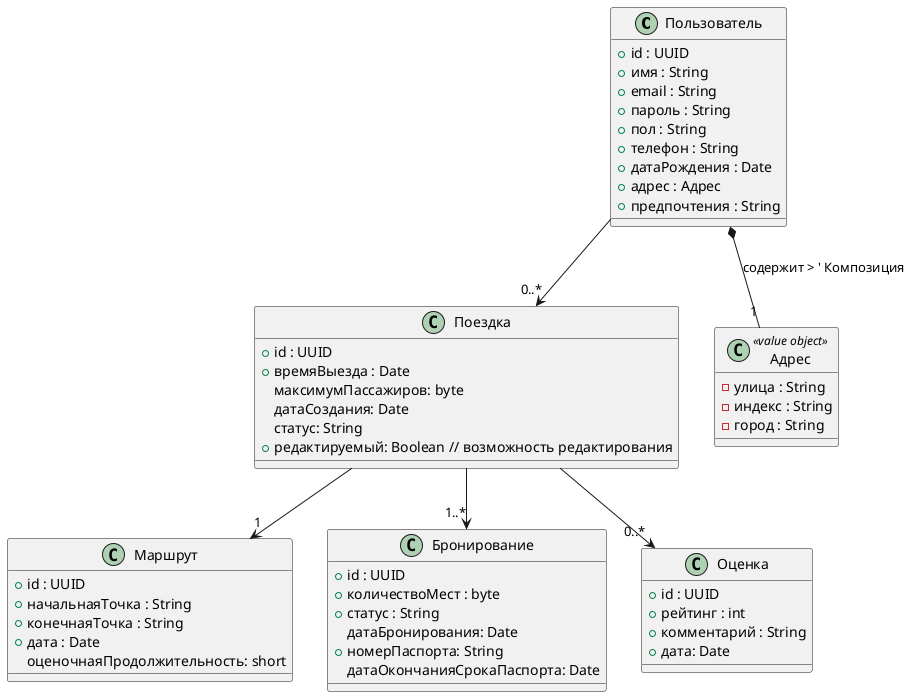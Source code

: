 @startuml
class Пользователь {
    +id : UUID
    +имя : String
    +email : String
    +пароль : String
    +пол : String
    +телефон : String
    +датаРождения : Date
    +адрес : Адрес
    +предпочтения : String
}

class Поездка {
    +id : UUID
    +времяВыезда : Date
    максимумПассажиров: byte
    датаСоздания: Date
    статус: String
    +редактируемый: Boolean // возможность редактирования
}

class Маршрут {
    +id : UUID
    +начальнаяТочка : String
    +конечнаяТочка : String
    +дата : Date
    оценочнаяПродолжительность: short
}

class Бронирование {
    +id : UUID
    +количествоМест : byte
    +статус : String
    датаБронирования: Date
    +номерПаспорта: String
    датаОкончанияСрокаПаспорта: Date
}



class Оценка {
    +id : UUID
    +рейтинг : int
    +комментарий : String
    +дата: Date
}


' Определение встраиваемого типа Адрес (Value Object)
class Адрес <<value object>> {
  -улица : String
  -индекс : String
  -город : String
}


Пользователь --> "0..*" Поездка
Поездка --> "1..*" Бронирование
Поездка --> "1" Маршрут
Поездка --> "0..*" Оценка
Пользователь *-- "1" Адрес : содержит > ' Композиция

@enduml


